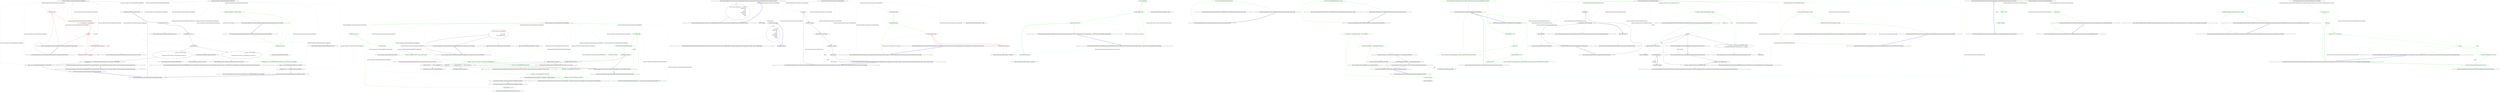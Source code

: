 digraph  {
n25 [label="QuantConnect.Algorithm.CSharp.BasicTemplateFrameworkAlgorithm", span=""];
n0 [cluster="QuantConnect.Algorithm.CSharp.BasicTemplateFrameworkAlgorithm.Initialize()", label="Entry QuantConnect.Algorithm.CSharp.BasicTemplateFrameworkAlgorithm.Initialize()", span="34-34"];
n1 [cluster="QuantConnect.Algorithm.CSharp.BasicTemplateFrameworkAlgorithm.Initialize()", label="UniverseSettings.Resolution = Resolution.Minute", span="37-37"];
n2 [cluster="QuantConnect.Algorithm.CSharp.BasicTemplateFrameworkAlgorithm.Initialize()", label="SetStartDate(2013, 10, 07)", span="39-39"];
n3 [cluster="QuantConnect.Algorithm.CSharp.BasicTemplateFrameworkAlgorithm.Initialize()", label="SetEndDate(2013, 10, 11)", span="40-40"];
n9 [cluster="QuantConnect.Algorithm.QCAlgorithm.SetStartDate(int, int, int)", label="Entry QuantConnect.Algorithm.QCAlgorithm.SetStartDate(int, int, int)", span="1093-1093"];
n4 [cluster="QuantConnect.Algorithm.CSharp.BasicTemplateFrameworkAlgorithm.Initialize()", label="SetCash(100000)", span="41-41"];
n10 [cluster="QuantConnect.Algorithm.QCAlgorithm.SetEndDate(int, int, int)", label="Entry QuantConnect.Algorithm.QCAlgorithm.SetEndDate(int, int, int)", span="1118-1118"];
n5 [cluster="QuantConnect.Algorithm.CSharp.BasicTemplateFrameworkAlgorithm.Initialize()", label="var symbols = new List<Symbol>\r\n            {\r\n                QuantConnect.Symbol.Create(''SPY'', SecurityType.Equity, Market.USA)\r\n            }", span="47-50"];
n11 [cluster="QuantConnect.Algorithm.QCAlgorithm.SetCash(int)", label="Entry QuantConnect.Algorithm.QCAlgorithm.SetCash(int)", span="1042-1042"];
n6 [cluster="QuantConnect.Algorithm.CSharp.BasicTemplateFrameworkAlgorithm.Initialize()", label="PortfolioSelection = new ManualPortfolioSelectionModel(symbols, UniverseSettings, SecurityInitializer)", span="52-52"];
n12 [cluster="System.Collections.Generic.List<T>.List()", label="Entry System.Collections.Generic.List<T>.List()", span="0-0"];
n13 [cluster="QuantConnect.Symbol.Create(string, QuantConnect.SecurityType, string, string)", label="Entry QuantConnect.Symbol.Create(string, QuantConnect.SecurityType, string, string)", span="45-45"];
n7 [cluster="QuantConnect.Algorithm.CSharp.BasicTemplateFrameworkAlgorithm.Initialize()", label="Signal = new ConstantSignalModel(SignalType.Price, Direction.Up)", span="53-53"];
n14 [cluster="QuantConnect.Algorithm.Framework.Selection.ManualPortfolioSelectionModel.ManualPortfolioSelectionModel(System.Collections.Generic.IEnumerable<QuantConnect.Symbol>, QuantConnect.Data.UniverseSelection.UniverseSettings, QuantConnect.Securities.ISecurityInitializer)", label="Entry QuantConnect.Algorithm.Framework.Selection.ManualPortfolioSelectionModel.ManualPortfolioSelectionModel(System.Collections.Generic.IEnumerable<QuantConnect.Symbol>, QuantConnect.Data.UniverseSelection.UniverseSettings, QuantConnect.Securities.ISecurityInitializer)", span="50-50"];
n8 [cluster="QuantConnect.Algorithm.CSharp.BasicTemplateFrameworkAlgorithm.Initialize()", label="Exit QuantConnect.Algorithm.CSharp.BasicTemplateFrameworkAlgorithm.Initialize()", span="34-34"];
n15 [cluster="QuantConnect.Algorithm.Framework.Signals.ConstantSignalModel.ConstantSignalModel(QuantConnect.Algorithm.Framework.Signals.SignalType, QuantConnect.Algorithm.Framework.Signals.Direction)", label="Entry QuantConnect.Algorithm.Framework.Signals.ConstantSignalModel.ConstantSignalModel(QuantConnect.Algorithm.Framework.Signals.SignalType, QuantConnect.Algorithm.Framework.Signals.Direction)", span="41-41"];
n16 [cluster="QuantConnect.Algorithm.CSharp.BasicTemplateFrameworkAlgorithm.OnData(QuantConnect.Data.Slice)", label="Entry QuantConnect.Algorithm.CSharp.BasicTemplateFrameworkAlgorithm.OnData(QuantConnect.Data.Slice)", span="60-60"];
n17 [cluster="QuantConnect.Algorithm.CSharp.BasicTemplateFrameworkAlgorithm.OnData(QuantConnect.Data.Slice)", color=red, community=0, label="3: !Portfolio.Invested", span="62-62"];
n18 [cluster="QuantConnect.Algorithm.CSharp.BasicTemplateFrameworkAlgorithm.OnData(QuantConnect.Data.Slice)", color=red, community=0, label="0: var percentage = 1m/Securities.Count", span="64-64"];
n22 [cluster="QuantConnect.Algorithm.CSharp.BasicTemplateFrameworkAlgorithm.OnData(QuantConnect.Data.Slice)", label="Exit QuantConnect.Algorithm.CSharp.BasicTemplateFrameworkAlgorithm.OnData(QuantConnect.Data.Slice)", span="60-60"];
n19 [cluster="QuantConnect.Algorithm.CSharp.BasicTemplateFrameworkAlgorithm.OnData(QuantConnect.Data.Slice)", color=red, community=0, label="2: Securities", span="65-65"];
n20 [cluster="QuantConnect.Algorithm.CSharp.BasicTemplateFrameworkAlgorithm.OnData(QuantConnect.Data.Slice)", color=red, community=0, label="0: SetHoldings(security.Key, percentage)", span="67-67"];
n21 [cluster="QuantConnect.Algorithm.CSharp.BasicTemplateFrameworkAlgorithm.OnData(QuantConnect.Data.Slice)", color=red, community=0, label="0: Debug($''Purchased Stock: {security.Key}'')", span="68-68"];
n23 [cluster="QuantConnect.Algorithm.QCAlgorithm.SetHoldings(QuantConnect.Symbol, decimal, bool, string)", label="Entry QuantConnect.Algorithm.QCAlgorithm.SetHoldings(QuantConnect.Symbol, decimal, bool, string)", span="876-876"];
n24 [cluster="QuantConnect.Algorithm.QCAlgorithm.Debug(string)", label="Entry QuantConnect.Algorithm.QCAlgorithm.Debug(string)", span="1659-1659"];
d6 [cluster="QuantConnect.Algorithm.CSharp.BasicTemplateFrameworkAlgorithm.Initialize()", color=green, community=0, label="0: PortfolioSelection = new ManualPortfolioSelectionModel(symbols, UniverseSettings, SecurityInitializer)", span="54-54"];
d24 [label="QuantConnect.Algorithm.CSharp.BasicTemplateFrameworkAlgorithm", span=""];
d5 [cluster="QuantConnect.Algorithm.CSharp.BasicTemplateFrameworkAlgorithm.Initialize()", label="var symbols = new List<Symbol>\r\n            {\r\n                QuantConnect.Symbol.Create(''SPY'', SecurityType.Equity, Market.USA)\r\n            }", span="49-52"];
d7 [cluster="QuantConnect.Algorithm.CSharp.BasicTemplateFrameworkAlgorithm.Initialize()", label="Signal = new ConstantSignalModel(SignalType.Price, Direction.Up)", span="55-55"];
d19 [cluster="QuantConnect.Algorithm.CSharp.BasicTemplateFrameworkAlgorithm.OnOrderEvent(QuantConnect.Orders.OrderEvent)", color=green, community=0, label="0: orderEvent.Status.IsFill()", span="61-61"];
d18 [cluster="QuantConnect.Algorithm.CSharp.BasicTemplateFrameworkAlgorithm.OnOrderEvent(QuantConnect.Orders.OrderEvent)", label="Entry QuantConnect.Algorithm.CSharp.BasicTemplateFrameworkAlgorithm.OnOrderEvent(QuantConnect.Orders.OrderEvent)", span="59-59"];
d20 [cluster="QuantConnect.Algorithm.CSharp.BasicTemplateFrameworkAlgorithm.OnOrderEvent(QuantConnect.Orders.OrderEvent)", color=green, community=0, label="1: Debug($''Purchased Stock: {orderEvent.Symbol}'')", span="63-63"];
d21 [cluster="QuantConnect.Algorithm.CSharp.BasicTemplateFrameworkAlgorithm.OnOrderEvent(QuantConnect.Orders.OrderEvent)", label="Exit QuantConnect.Algorithm.CSharp.BasicTemplateFrameworkAlgorithm.OnOrderEvent(QuantConnect.Orders.OrderEvent)", span="59-59"];
d22 [cluster="QuantConnect.Orders.OrderStatus.IsFill()", label="Entry QuantConnect.Orders.OrderStatus.IsFill()", span="50-50"];
d8 [cluster="QuantConnect.Algorithm.CSharp.BasicTemplateFrameworkAlgorithm.Initialize()", label="PortfolioConstruction = new SimplePortfolioConstructionModel()", span="56-56"];
d9 [cluster="QuantConnect.Algorithm.CSharp.BasicTemplateFrameworkAlgorithm.Initialize()", label="Exit QuantConnect.Algorithm.CSharp.BasicTemplateFrameworkAlgorithm.Initialize()", span="36-36"];
d17 [cluster="QuantConnect.Algorithm.Framework.Portfolio.SimplePortfolioConstructionModel.SimplePortfolioConstructionModel()", label="Entry QuantConnect.Algorithm.Framework.Portfolio.SimplePortfolioConstructionModel.SimplePortfolioConstructionModel()", span="28-28"];
m0_1 [cluster="QuantConnect.Algorithm.Framework.Signals.ConstantSignalModel.ConstantSignalModel(QuantConnect.Algorithm.Framework.Signals.SignalType, QuantConnect.Algorithm.Framework.Signals.Direction)", file="ConstantSignalModel.cs", label="Exit QuantConnect.Algorithm.Framework.Signals.ConstantSignalModel.ConstantSignalModel(QuantConnect.Algorithm.Framework.Signals.SignalType, QuantConnect.Algorithm.Framework.Signals.Direction)", span="41-41"];
m0_9 [cluster="QuantConnect.Algorithm.Framework.Signals.ConstantSignalModel.Update(QuantConnect.Algorithm.Framework.QCAlgorithmFramework, QuantConnect.Data.Slice)", file="ConstantSignalModel.cs", label="Entry QuantConnect.Algorithm.Framework.Signals.ConstantSignalModel.Update(QuantConnect.Algorithm.Framework.QCAlgorithmFramework, QuantConnect.Data.Slice)", span="69-69"];
m0_10 [cluster="QuantConnect.Algorithm.Framework.Signals.ConstantSignalModel.Update(QuantConnect.Algorithm.Framework.QCAlgorithmFramework, QuantConnect.Data.Slice)", file="ConstantSignalModel.cs", label="return _securities.Select(security => new Signal(\r\n                security.Symbol,\r\n                _type,\r\n                _direction,\r\n                _percentChange,\r\n                _confidence,\r\n                _period\r\n            ));", span="71-78"];
m0_11 [cluster="QuantConnect.Algorithm.Framework.Signals.ConstantSignalModel.Update(QuantConnect.Algorithm.Framework.QCAlgorithmFramework, QuantConnect.Data.Slice)", file="ConstantSignalModel.cs", label="Exit QuantConnect.Algorithm.Framework.Signals.ConstantSignalModel.Update(QuantConnect.Algorithm.Framework.QCAlgorithmFramework, QuantConnect.Data.Slice)", span="69-69"];
m0_2 [cluster="QuantConnect.Algorithm.Framework.Signals.ConstantSignalModel.ConstantSignalModel(QuantConnect.Algorithm.Framework.Signals.SignalType, QuantConnect.Algorithm.Framework.Signals.Direction, double?, double?, System.TimeSpan?)", file="ConstantSignalModel.cs", label="Entry QuantConnect.Algorithm.Framework.Signals.ConstantSignalModel.ConstantSignalModel(QuantConnect.Algorithm.Framework.Signals.SignalType, QuantConnect.Algorithm.Framework.Signals.Direction, double?, double?, System.TimeSpan?)", span="54-54"];
m0_3 [cluster="QuantConnect.Algorithm.Framework.Signals.ConstantSignalModel.ConstantSignalModel(QuantConnect.Algorithm.Framework.Signals.SignalType, QuantConnect.Algorithm.Framework.Signals.Direction, double?, double?, System.TimeSpan?)", file="ConstantSignalModel.cs", label="_type = type", span="56-56"];
m0_4 [cluster="QuantConnect.Algorithm.Framework.Signals.ConstantSignalModel.ConstantSignalModel(QuantConnect.Algorithm.Framework.Signals.SignalType, QuantConnect.Algorithm.Framework.Signals.Direction, double?, double?, System.TimeSpan?)", file="ConstantSignalModel.cs", label="_direction = direction", span="57-57"];
m0_5 [cluster="QuantConnect.Algorithm.Framework.Signals.ConstantSignalModel.ConstantSignalModel(QuantConnect.Algorithm.Framework.Signals.SignalType, QuantConnect.Algorithm.Framework.Signals.Direction, double?, double?, System.TimeSpan?)", file="ConstantSignalModel.cs", label="_percentChange = percentChange", span="58-58"];
m0_6 [cluster="QuantConnect.Algorithm.Framework.Signals.ConstantSignalModel.ConstantSignalModel(QuantConnect.Algorithm.Framework.Signals.SignalType, QuantConnect.Algorithm.Framework.Signals.Direction, double?, double?, System.TimeSpan?)", file="ConstantSignalModel.cs", label="_confidence = confidence", span="59-59"];
m0_7 [cluster="QuantConnect.Algorithm.Framework.Signals.ConstantSignalModel.ConstantSignalModel(QuantConnect.Algorithm.Framework.Signals.SignalType, QuantConnect.Algorithm.Framework.Signals.Direction, double?, double?, System.TimeSpan?)", file="ConstantSignalModel.cs", label="_period = period", span="60-60"];
m0_8 [cluster="QuantConnect.Algorithm.Framework.Signals.ConstantSignalModel.ConstantSignalModel(QuantConnect.Algorithm.Framework.Signals.SignalType, QuantConnect.Algorithm.Framework.Signals.Direction, double?, double?, System.TimeSpan?)", file="ConstantSignalModel.cs", label="Exit QuantConnect.Algorithm.Framework.Signals.ConstantSignalModel.ConstantSignalModel(QuantConnect.Algorithm.Framework.Signals.SignalType, QuantConnect.Algorithm.Framework.Signals.Direction, double?, double?, System.TimeSpan?)", span="54-54"];
m0_24 [cluster="System.Collections.Generic.HashSet<T>.Remove(T)", file="ConstantSignalModel.cs", label="Entry System.Collections.Generic.HashSet<T>.Remove(T)", span="0-0"];
m0_12 [cluster="Unk.Select", file="ConstantSignalModel.cs", label="Entry Unk.Select", span=""];
m0_16 [cluster="QuantConnect.Algorithm.Framework.Signals.Signal.Signal(QuantConnect.Symbol, QuantConnect.Algorithm.Framework.Signals.SignalType, QuantConnect.Algorithm.Framework.Signals.Direction, double?, double?, System.TimeSpan?)", file="ConstantSignalModel.cs", label="Entry QuantConnect.Algorithm.Framework.Signals.Signal.Signal(QuantConnect.Symbol, QuantConnect.Algorithm.Framework.Signals.SignalType, QuantConnect.Algorithm.Framework.Signals.Direction, double?, double?, System.TimeSpan?)", span="63-63"];
m0_23 [cluster="System.Collections.Generic.HashSet<T>.Add(T)", file="ConstantSignalModel.cs", label="Entry System.Collections.Generic.HashSet<T>.Add(T)", span="0-0"];
m0_17 [cluster="QuantConnect.Algorithm.Framework.Signals.ConstantSignalModel.OnSecuritiesChanged(QuantConnect.Algorithm.Framework.QCAlgorithmFramework, QuantConnect.Data.UniverseSelection.SecurityChanges)", file="ConstantSignalModel.cs", label="Entry QuantConnect.Algorithm.Framework.Signals.ConstantSignalModel.OnSecuritiesChanged(QuantConnect.Algorithm.Framework.QCAlgorithmFramework, QuantConnect.Data.UniverseSelection.SecurityChanges)", span="86-86"];
m0_18 [cluster="QuantConnect.Algorithm.Framework.Signals.ConstantSignalModel.OnSecuritiesChanged(QuantConnect.Algorithm.Framework.QCAlgorithmFramework, QuantConnect.Data.UniverseSelection.SecurityChanges)", color=green, community=0, file="ConstantSignalModel.cs", label="0: changes.AddedSecurities", span="88-88"];
m0_20 [cluster="QuantConnect.Algorithm.Framework.Signals.ConstantSignalModel.OnSecuritiesChanged(QuantConnect.Algorithm.Framework.QCAlgorithmFramework, QuantConnect.Data.UniverseSelection.SecurityChanges)", color=red, community=0, file="ConstantSignalModel.cs", label="0: changes.RemovedSecurities", span="92-92"];
m0_19 [cluster="QuantConnect.Algorithm.Framework.Signals.ConstantSignalModel.OnSecuritiesChanged(QuantConnect.Algorithm.Framework.QCAlgorithmFramework, QuantConnect.Data.UniverseSelection.SecurityChanges)", color=red, community=0, file="ConstantSignalModel.cs", label="0: _securities.Add(added)", span="90-90"];
m0_21 [cluster="QuantConnect.Algorithm.Framework.Signals.ConstantSignalModel.OnSecuritiesChanged(QuantConnect.Algorithm.Framework.QCAlgorithmFramework, QuantConnect.Data.UniverseSelection.SecurityChanges)", color=red, community=0, file="ConstantSignalModel.cs", label="0: _securities.Remove(removed)", span="94-94"];
m0_22 [cluster="QuantConnect.Algorithm.Framework.Signals.ConstantSignalModel.OnSecuritiesChanged(QuantConnect.Algorithm.Framework.QCAlgorithmFramework, QuantConnect.Data.UniverseSelection.SecurityChanges)", file="ConstantSignalModel.cs", label="Exit QuantConnect.Algorithm.Framework.Signals.ConstantSignalModel.OnSecuritiesChanged(QuantConnect.Algorithm.Framework.QCAlgorithmFramework, QuantConnect.Data.UniverseSelection.SecurityChanges)", span="86-86"];
m0_13 [cluster="lambda expression", file="ConstantSignalModel.cs", label="Entry lambda expression", span="71-78"];
m0_14 [cluster="lambda expression", file="ConstantSignalModel.cs", label="new Signal(\r\n                security.Symbol,\r\n                _type,\r\n                _direction,\r\n                _percentChange,\r\n                _confidence,\r\n                _period\r\n            )", span="71-78"];
m0_15 [cluster="lambda expression", file="ConstantSignalModel.cs", label="Exit lambda expression", span="71-78"];
m0_25 [file="ConstantSignalModel.cs", label="QuantConnect.Algorithm.Framework.Signals.ConstantSignalModel", span=""];
m5_6 [cluster="System.Collections.Generic.ICollection<T>.Add(T)", file="NotifiedSecurityChanged.cs", label="Entry System.Collections.Generic.ICollection<T>.Add(T)", span="0-0"];
m5_7 [cluster="System.Collections.Generic.ICollection<T>.Remove(T)", file="NotifiedSecurityChanged.cs", label="Entry System.Collections.Generic.ICollection<T>.Remove(T)", span="0-0"];
m5_0 [cluster="QuantConnect.Algorithm.Framework.NotifiedSecurityChanged.UpdateCollection(System.Collections.Generic.ICollection<QuantConnect.Securities.Security>, QuantConnect.Data.UniverseSelection.SecurityChanges)", file="NotifiedSecurityChanged.cs", label="Entry QuantConnect.Algorithm.Framework.NotifiedSecurityChanged.UpdateCollection(System.Collections.Generic.ICollection<QuantConnect.Securities.Security>, QuantConnect.Data.UniverseSelection.SecurityChanges)", span="31-31"];
m5_1 [cluster="QuantConnect.Algorithm.Framework.NotifiedSecurityChanged.UpdateCollection(System.Collections.Generic.ICollection<QuantConnect.Securities.Security>, QuantConnect.Data.UniverseSelection.SecurityChanges)", color=green, community=0, file="NotifiedSecurityChanged.cs", label="0: changes.AddedSecurities", span="33-33"];
m5_2 [cluster="QuantConnect.Algorithm.Framework.NotifiedSecurityChanged.UpdateCollection(System.Collections.Generic.ICollection<QuantConnect.Securities.Security>, QuantConnect.Data.UniverseSelection.SecurityChanges)", color=green, community=0, file="NotifiedSecurityChanged.cs", label="0: securities.Add(added)", span="35-35"];
m5_3 [cluster="QuantConnect.Algorithm.Framework.NotifiedSecurityChanged.UpdateCollection(System.Collections.Generic.ICollection<QuantConnect.Securities.Security>, QuantConnect.Data.UniverseSelection.SecurityChanges)", color=green, community=0, file="NotifiedSecurityChanged.cs", label="0: changes.RemovedSecurities", span="37-37"];
m5_4 [cluster="QuantConnect.Algorithm.Framework.NotifiedSecurityChanged.UpdateCollection(System.Collections.Generic.ICollection<QuantConnect.Securities.Security>, QuantConnect.Data.UniverseSelection.SecurityChanges)", color=green, community=0, file="NotifiedSecurityChanged.cs", label="0: securities.Remove(removed)", span="39-39"];
m5_5 [cluster="QuantConnect.Algorithm.Framework.NotifiedSecurityChanged.UpdateCollection(System.Collections.Generic.ICollection<QuantConnect.Securities.Security>, QuantConnect.Data.UniverseSelection.SecurityChanges)", file="NotifiedSecurityChanged.cs", label="Exit QuantConnect.Algorithm.Framework.NotifiedSecurityChanged.UpdateCollection(System.Collections.Generic.ICollection<QuantConnect.Securities.Security>, QuantConnect.Data.UniverseSelection.SecurityChanges)", span="31-31"];
m6_17 [cluster="QuantConnect.Indicators.IndicatorBase<T>.WeightedBy<T, TWeight>(TWeight, int)", file="PercentPortfolioTarget.cs", label="Entry QuantConnect.Indicators.IndicatorBase<T>.WeightedBy<T, TWeight>(TWeight, int)", span="71-71"];
m6_0 [cluster="QuantConnect.Algorithm.CSharp.BasicTemplateFxcmVolumeAlgorithm.Initialize()", file="PercentPortfolioTarget.cs", label="Entry QuantConnect.Algorithm.CSharp.BasicTemplateFxcmVolumeAlgorithm.Initialize()", span="40-40"];
m6_1 [cluster="QuantConnect.Algorithm.CSharp.BasicTemplateFxcmVolumeAlgorithm.Initialize()", color=green, community=0, file="PercentPortfolioTarget.cs", label="0: SetStartDate(2015, 02, 01)", span="42-42"];
m6_2 [cluster="QuantConnect.Algorithm.CSharp.BasicTemplateFxcmVolumeAlgorithm.Initialize()", color=green, community=0, file="PercentPortfolioTarget.cs", label="0: SetEndDate(2015, 03, 01)", span="43-43"];
m6_3 [cluster="QuantConnect.Algorithm.CSharp.BasicTemplateFxcmVolumeAlgorithm.Initialize()", color=green, community=0, file="PercentPortfolioTarget.cs", label="0: SetCash(100000)", span="44-44"];
m6_4 [cluster="QuantConnect.Algorithm.CSharp.BasicTemplateFxcmVolumeAlgorithm.Initialize()", color=green, community=0, file="PercentPortfolioTarget.cs", label="0: EURUSD = AddForex(''EURUSD'', Resolution.Minute).Symbol", span="47-47"];
m6_5 [cluster="QuantConnect.Algorithm.CSharp.BasicTemplateFxcmVolumeAlgorithm.Initialize()", color=green, community=0, file="PercentPortfolioTarget.cs", label="0: AddData<FxcmVolume>(''EURUSD_Vol'', Resolution.Hour, DateTimeZone.Utc)", span="49-49"];
m6_6 [cluster="QuantConnect.Algorithm.CSharp.BasicTemplateFxcmVolumeAlgorithm.Initialize()", color=green, community=0, file="PercentPortfolioTarget.cs", label="0: var _price = Identity(EURUSD, Resolution.Hour)", span="50-50"];
m6_7 [cluster="QuantConnect.Algorithm.CSharp.BasicTemplateFxcmVolumeAlgorithm.Initialize()", color=green, community=0, file="PercentPortfolioTarget.cs", label="0: fastVWMA = _price.WeightedBy(volume, period: 15)", span="51-51"];
m6_8 [cluster="QuantConnect.Algorithm.CSharp.BasicTemplateFxcmVolumeAlgorithm.Initialize()", color=green, community=0, file="PercentPortfolioTarget.cs", label="0: slowVWMA = _price.WeightedBy(volume, period: 300)", span="52-52"];
m6_9 [cluster="QuantConnect.Algorithm.CSharp.BasicTemplateFxcmVolumeAlgorithm.Initialize()", color=green, community=0, file="PercentPortfolioTarget.cs", label="0: PlotIndicator(''VWMA'', fastVWMA.Minus(slowVWMA))", span="53-53"];
m6_10 [cluster="QuantConnect.Algorithm.CSharp.BasicTemplateFxcmVolumeAlgorithm.Initialize()", file="PercentPortfolioTarget.cs", label="Exit QuantConnect.Algorithm.CSharp.BasicTemplateFxcmVolumeAlgorithm.Initialize()", span="40-40"];
m6_20 [cluster="QuantConnect.Algorithm.CSharp.BasicTemplateFxcmVolumeAlgorithm.OnData(QuantConnect.Data.Slice)", file="PercentPortfolioTarget.cs", label="Entry QuantConnect.Algorithm.CSharp.BasicTemplateFxcmVolumeAlgorithm.OnData(QuantConnect.Data.Slice)", span="60-60"];
m6_21 [cluster="QuantConnect.Algorithm.CSharp.BasicTemplateFxcmVolumeAlgorithm.OnData(QuantConnect.Data.Slice)", color=green, community=0, file="PercentPortfolioTarget.cs", label="2: !slowVWMA.IsReady", span="62-62"];
m6_22 [cluster="QuantConnect.Algorithm.CSharp.BasicTemplateFxcmVolumeAlgorithm.OnData(QuantConnect.Data.Slice)", color=green, community=0, file="PercentPortfolioTarget.cs", label="2: return;", span="62-62"];
m6_23 [cluster="QuantConnect.Algorithm.CSharp.BasicTemplateFxcmVolumeAlgorithm.OnData(QuantConnect.Data.Slice)", color=green, community=0, file="PercentPortfolioTarget.cs", label="0: !Portfolio.Invested || Portfolio[EURUSD].IsShort", span="63-63"];
m6_24 [cluster="QuantConnect.Algorithm.CSharp.BasicTemplateFxcmVolumeAlgorithm.OnData(QuantConnect.Data.Slice)", color=green, community=0, file="PercentPortfolioTarget.cs", label="2: fastVWMA > slowVWMA", span="65-65"];
m6_27 [cluster="QuantConnect.Algorithm.CSharp.BasicTemplateFxcmVolumeAlgorithm.OnData(QuantConnect.Data.Slice)", file="PercentPortfolioTarget.cs", label="fastVWMA < slowVWMA", span="73-73"];
m6_25 [cluster="QuantConnect.Algorithm.CSharp.BasicTemplateFxcmVolumeAlgorithm.OnData(QuantConnect.Data.Slice)", file="PercentPortfolioTarget.cs", label="SetHoldings(EURUSD, percentage: 1)", span="67-67"];
m6_26 [cluster="QuantConnect.Algorithm.CSharp.BasicTemplateFxcmVolumeAlgorithm.OnData(QuantConnect.Data.Slice)", file="PercentPortfolioTarget.cs", label="Log(Time.ToString(''g'') + '' Take a Long Position.'')", span="68-68"];
m6_28 [cluster="QuantConnect.Algorithm.CSharp.BasicTemplateFxcmVolumeAlgorithm.OnData(QuantConnect.Data.Slice)", file="PercentPortfolioTarget.cs", label="SetHoldings(EURUSD, percentage: -1)", span="75-75"];
m6_29 [cluster="QuantConnect.Algorithm.CSharp.BasicTemplateFxcmVolumeAlgorithm.OnData(QuantConnect.Data.Slice)", file="PercentPortfolioTarget.cs", label="Log(Time.ToString(''g'') + '' Take a Short Position.'')", span="76-76"];
m6_30 [cluster="QuantConnect.Algorithm.CSharp.BasicTemplateFxcmVolumeAlgorithm.OnData(QuantConnect.Data.Slice)", file="PercentPortfolioTarget.cs", label="Exit QuantConnect.Algorithm.CSharp.BasicTemplateFxcmVolumeAlgorithm.OnData(QuantConnect.Data.Slice)", span="60-60"];
m6_16 [cluster="QuantConnect.Algorithm.QCAlgorithm.Identity(QuantConnect.Symbol, QuantConnect.Resolution, System.Func<QuantConnect.Data.IBaseData, decimal>, string)", file="PercentPortfolioTarget.cs", label="Entry QuantConnect.Algorithm.QCAlgorithm.Identity(QuantConnect.Symbol, QuantConnect.Resolution, System.Func<QuantConnect.Data.IBaseData, decimal>, string)", span="493-493"];
m6_18 [cluster="QuantConnect.Indicators.IndicatorBase<QuantConnect.Indicators.IndicatorDataPoint>.Minus(QuantConnect.Indicators.IndicatorBase<QuantConnect.Indicators.IndicatorDataPoint>)", file="PercentPortfolioTarget.cs", label="Entry QuantConnect.Indicators.IndicatorBase<QuantConnect.Indicators.IndicatorDataPoint>.Minus(QuantConnect.Indicators.IndicatorBase<QuantConnect.Indicators.IndicatorDataPoint>)", span="170-170"];
m6_37 [cluster="QuantConnect.Indicators.IndicatorDataPoint.IndicatorDataPoint()", file="PercentPortfolioTarget.cs", label="Entry QuantConnect.Indicators.IndicatorDataPoint.IndicatorDataPoint()", span="29-29"];
m6_33 [cluster="QuantConnect.Algorithm.QCAlgorithm.Log(string)", file="PercentPortfolioTarget.cs", label="Entry QuantConnect.Algorithm.QCAlgorithm.Log(string)", span="1672-1672"];
m6_38 [cluster="QuantConnect.Indicators.IndicatorBase<T>.Update(T)", file="PercentPortfolioTarget.cs", label="Entry QuantConnect.Indicators.IndicatorBase<T>.Update(T)", span="74-74"];
m6_19 [cluster="QuantConnect.Algorithm.QCAlgorithm.PlotIndicator<T>(string, params QuantConnect.Indicators.IndicatorBase<T>[])", file="PercentPortfolioTarget.cs", label="Entry QuantConnect.Algorithm.QCAlgorithm.PlotIndicator<T>(string, params QuantConnect.Indicators.IndicatorBase<T>[])", span="230-230"];
m6_32 [cluster="System.DateTime.ToString(string)", file="PercentPortfolioTarget.cs", label="Entry System.DateTime.ToString(string)", span="0-0"];
m6_14 [cluster="QuantConnect.Algorithm.QCAlgorithm.AddForex(string, QuantConnect.Resolution, string, bool, decimal)", file="PercentPortfolioTarget.cs", label="Entry QuantConnect.Algorithm.QCAlgorithm.AddForex(string, QuantConnect.Resolution, string, bool, decimal)", span="1518-1518"];
m6_34 [cluster="QuantConnect.Algorithm.CSharp.BasicTemplateFxcmVolumeAlgorithm.OnData(QuantConnect.Data.Custom.FxcmVolume)", file="PercentPortfolioTarget.cs", label="Entry QuantConnect.Algorithm.CSharp.BasicTemplateFxcmVolumeAlgorithm.OnData(QuantConnect.Data.Custom.FxcmVolume)", span="81-81"];
m6_35 [cluster="QuantConnect.Algorithm.CSharp.BasicTemplateFxcmVolumeAlgorithm.OnData(QuantConnect.Data.Custom.FxcmVolume)", file="PercentPortfolioTarget.cs", label="volume.Update(new IndicatorDataPoint\r\n            {\r\n                Time = Time,\r\n                Value = fxVolume.Volume\r\n            })", span="83-87"];
m6_36 [cluster="QuantConnect.Algorithm.CSharp.BasicTemplateFxcmVolumeAlgorithm.OnData(QuantConnect.Data.Custom.FxcmVolume)", file="PercentPortfolioTarget.cs", label="Exit QuantConnect.Algorithm.CSharp.BasicTemplateFxcmVolumeAlgorithm.OnData(QuantConnect.Data.Custom.FxcmVolume)", span="81-81"];
m6_11 [cluster="QuantConnect.Algorithm.QCAlgorithm.SetStartDate(int, int, int)", file="PercentPortfolioTarget.cs", label="Entry QuantConnect.Algorithm.QCAlgorithm.SetStartDate(int, int, int)", span="1093-1093"];
m6_15 [cluster="Unk.>", file="PercentPortfolioTarget.cs", label="Entry Unk.>", span=""];
m6_13 [cluster="QuantConnect.Algorithm.QCAlgorithm.SetCash(int)", file="PercentPortfolioTarget.cs", label="Entry QuantConnect.Algorithm.QCAlgorithm.SetCash(int)", span="1042-1042"];
m6_31 [cluster="QuantConnect.Algorithm.QCAlgorithm.SetHoldings(QuantConnect.Symbol, int, bool, string)", file="PercentPortfolioTarget.cs", label="Entry QuantConnect.Algorithm.QCAlgorithm.SetHoldings(QuantConnect.Symbol, int, bool, string)", span="861-861"];
m6_39 [file="PercentPortfolioTarget.cs", label="QuantConnect.Algorithm.CSharp.BasicTemplateFxcmVolumeAlgorithm", span=""];
m7_3 [cluster="QuantConnect.Algorithm.Framework.Portfolio.PercentPortfolioTarget.PercentPortfolioTarget(QuantConnect.Symbol, decimal)", file="PortfolioTarget.cs", label="Entry QuantConnect.Algorithm.Framework.Portfolio.PercentPortfolioTarget.PercentPortfolioTarget(QuantConnect.Symbol, decimal)", span="39-39"];
m7_7 [cluster="QuantConnect.Algorithm.Framework.Portfolio.QuantityPortfolioTarget.QuantityPortfolioTarget(QuantConnect.Symbol, decimal)", file="PortfolioTarget.cs", label="Entry QuantConnect.Algorithm.Framework.Portfolio.QuantityPortfolioTarget.QuantityPortfolioTarget(QuantConnect.Symbol, decimal)", span="38-38"];
m7_0 [cluster="QuantConnect.Algorithm.Framework.Portfolio.PortfolioTarget.Percent(QuantConnect.Symbol, decimal)", file="PortfolioTarget.cs", label="Entry QuantConnect.Algorithm.Framework.Portfolio.PortfolioTarget.Percent(QuantConnect.Symbol, decimal)", span="28-28"];
m7_1 [cluster="QuantConnect.Algorithm.Framework.Portfolio.PortfolioTarget.Percent(QuantConnect.Symbol, decimal)", color=green, community=0, file="PortfolioTarget.cs", label="1: return new PercentPortfolioTarget(symbol, percent);", span="30-30"];
m7_2 [cluster="QuantConnect.Algorithm.Framework.Portfolio.PortfolioTarget.Percent(QuantConnect.Symbol, decimal)", file="PortfolioTarget.cs", label="Exit QuantConnect.Algorithm.Framework.Portfolio.PortfolioTarget.Percent(QuantConnect.Symbol, decimal)", span="28-28"];
m7_4 [cluster="QuantConnect.Algorithm.Framework.Portfolio.PortfolioTarget.Quantity(QuantConnect.Symbol, decimal)", file="PortfolioTarget.cs", label="Entry QuantConnect.Algorithm.Framework.Portfolio.PortfolioTarget.Quantity(QuantConnect.Symbol, decimal)", span="39-39"];
m7_5 [cluster="QuantConnect.Algorithm.Framework.Portfolio.PortfolioTarget.Quantity(QuantConnect.Symbol, decimal)", color=green, community=0, file="PortfolioTarget.cs", label="1: return new QuantityPortfolioTarget(symbol, quantity);", span="41-41"];
m7_6 [cluster="QuantConnect.Algorithm.Framework.Portfolio.PortfolioTarget.Quantity(QuantConnect.Symbol, decimal)", file="PortfolioTarget.cs", label="Exit QuantConnect.Algorithm.Framework.Portfolio.PortfolioTarget.Quantity(QuantConnect.Symbol, decimal)", span="39-39"];
m8_10 [cluster="System.Type.GetMethod(string, System.Type[])", file="QCAlgorithmFramework.cs", label="Entry System.Type.GetMethod(string, System.Type[])", span="0-0"];
m8_12 [cluster="QuantConnect.Algorithm.Framework.QCAlgorithmFramework.PostInitialize()", file="QCAlgorithmFramework.cs", label="Entry QuantConnect.Algorithm.Framework.QCAlgorithmFramework.PostInitialize()", span="57-57"];
m8_13 [cluster="QuantConnect.Algorithm.Framework.QCAlgorithmFramework.PostInitialize()", file="QCAlgorithmFramework.cs", label="CheckModels()", span="59-59"];
m8_14 [cluster="QuantConnect.Algorithm.Framework.QCAlgorithmFramework.PostInitialize()", file="QCAlgorithmFramework.cs", label="PortfolioSelection.CreateUniverses(this)", span="61-61"];
m8_15 [cluster="QuantConnect.Algorithm.Framework.QCAlgorithmFramework.PostInitialize()", file="QCAlgorithmFramework.cs", label="AddUniverse(universe)", span="63-63"];
m8_16 [cluster="QuantConnect.Algorithm.Framework.QCAlgorithmFramework.PostInitialize()", file="QCAlgorithmFramework.cs", label="base.PostInitialize()", span="66-66"];
m8_17 [cluster="QuantConnect.Algorithm.Framework.QCAlgorithmFramework.PostInitialize()", file="QCAlgorithmFramework.cs", label="Exit QuantConnect.Algorithm.Framework.QCAlgorithmFramework.PostInitialize()", span="57-57"];
m8_35 [cluster="QuantConnect.Algorithm.Framework.Portfolio.IPortfolioTarget.GetTargetQuantity(QuantConnect.Algorithm.Framework.QCAlgorithmFramework)", file="QCAlgorithmFramework.cs", label="Entry QuantConnect.Algorithm.Framework.Portfolio.IPortfolioTarget.GetTargetQuantity(QuantConnect.Algorithm.Framework.QCAlgorithmFramework)", span="33-33"];
m8_33 [cluster="QuantConnect.Securities.SecurityTransactionManager.GetOpenOrders(QuantConnect.Symbol)", file="QCAlgorithmFramework.cs", label="Entry QuantConnect.Securities.SecurityTransactionManager.GetOpenOrders(QuantConnect.Symbol)", span="254-254"];
m8_18 [cluster="QuantConnect.Algorithm.Framework.QCAlgorithmFramework.CheckModels()", file="QCAlgorithmFramework.cs", label="Entry QuantConnect.Algorithm.Framework.QCAlgorithmFramework.CheckModels()", span="91-91"];
m8_45 [cluster="QuantConnect.Algorithm.Framework.QCAlgorithmFramework.CheckModels()", color=green, community=0, file="QCAlgorithmFramework.cs", label="0: PortfolioSelection == null", span="93-93"];
m8_46 [cluster="QuantConnect.Algorithm.Framework.QCAlgorithmFramework.CheckModels()", color=green, community=0, file="QCAlgorithmFramework.cs", label="2: throw new Exception(''Framework algorithms must specify a portfolio selection model using the 'PortfolioSelection' property.'');", span="95-95"];
m8_47 [cluster="QuantConnect.Algorithm.Framework.QCAlgorithmFramework.CheckModels()", color=green, community=0, file="QCAlgorithmFramework.cs", label="0: Signal == null", span="97-97"];
m8_48 [cluster="QuantConnect.Algorithm.Framework.QCAlgorithmFramework.CheckModels()", color=green, community=0, file="QCAlgorithmFramework.cs", label="2: throw new Exception(''Framework algorithms must specify a signal model using the 'Signal' property.'');", span="99-99"];
m8_49 [cluster="QuantConnect.Algorithm.Framework.QCAlgorithmFramework.CheckModels()", color=green, community=0, file="QCAlgorithmFramework.cs", label="0: PortfolioConstruction == null", span="101-101"];
m8_50 [cluster="QuantConnect.Algorithm.Framework.QCAlgorithmFramework.CheckModels()", color=green, community=0, file="QCAlgorithmFramework.cs", label="2: throw new Exception(''Framework algorithms must specify a portfolio construction model using the 'PortfolioConstruction' property'');", span="103-103"];
m8_51 [cluster="QuantConnect.Algorithm.Framework.QCAlgorithmFramework.CheckModels()", color=green, community=0, file="QCAlgorithmFramework.cs", label="2: Execution == null", span="105-105"];
m8_52 [cluster="QuantConnect.Algorithm.Framework.QCAlgorithmFramework.CheckModels()", file="QCAlgorithmFramework.cs", label="throw new Exception(''Framework algorithms must specify an execution model using the 'Execution' property.'');", span="107-107"];
m8_53 [cluster="QuantConnect.Algorithm.Framework.QCAlgorithmFramework.CheckModels()", file="QCAlgorithmFramework.cs", label="Exit QuantConnect.Algorithm.Framework.QCAlgorithmFramework.CheckModels()", span="91-91"];
m8_11 [cluster="System.Exception.Exception(string)", file="QCAlgorithmFramework.cs", label="Entry System.Exception.Exception(string)", span="0-0"];
m8_31 [cluster="QuantConnect.Algorithm.Framework.Signals.ISignalModel.Update(QuantConnect.Algorithm.Framework.QCAlgorithmFramework, QuantConnect.Data.Slice)", file="QCAlgorithmFramework.cs", label="Entry QuantConnect.Algorithm.Framework.Signals.ISignalModel.Update(QuantConnect.Algorithm.Framework.QCAlgorithmFramework, QuantConnect.Data.Slice)", span="32-32"];
m8_0 [cluster="QuantConnect.Algorithm.Framework.QCAlgorithmFramework.QCAlgorithmFramework()", file="QCAlgorithmFramework.cs", label="Entry QuantConnect.Algorithm.Framework.QCAlgorithmFramework.QCAlgorithmFramework()", span="42-42"];
m8_1 [cluster="QuantConnect.Algorithm.Framework.QCAlgorithmFramework.QCAlgorithmFramework()", color=green, community=0, file="QCAlgorithmFramework.cs", label="0: var type = GetType()", span="44-44"];
m8_2 [cluster="QuantConnect.Algorithm.Framework.QCAlgorithmFramework.QCAlgorithmFramework()", color=green, community=0, file="QCAlgorithmFramework.cs", label="2: var onDataSlice = type.GetMethod(''OnData'', new[] { typeof(Slice) })", span="45-45"];
m8_5 [cluster="QuantConnect.Algorithm.Framework.QCAlgorithmFramework.QCAlgorithmFramework()", file="QCAlgorithmFramework.cs", label="var onSecuritiesChanged = type.GetMethod(''OnSecuritiesChanged'', new[] { typeof(SecurityChanges) })", span="50-50"];
m8_3 [cluster="QuantConnect.Algorithm.Framework.QCAlgorithmFramework.QCAlgorithmFramework()", color=green, community=0, file="QCAlgorithmFramework.cs", label="2: onDataSlice.DeclaringType != typeof(QCAlgorithmFramework)", span="46-46"];
m8_4 [cluster="QuantConnect.Algorithm.Framework.QCAlgorithmFramework.QCAlgorithmFramework()", file="QCAlgorithmFramework.cs", label="throw new Exception(''Framework algorithms can not override OnData(Slice)'');", span="48-48"];
m8_6 [cluster="QuantConnect.Algorithm.Framework.QCAlgorithmFramework.QCAlgorithmFramework()", file="QCAlgorithmFramework.cs", label="onSecuritiesChanged.DeclaringType != typeof(QCAlgorithmFramework)", span="51-51"];
m8_7 [cluster="QuantConnect.Algorithm.Framework.QCAlgorithmFramework.QCAlgorithmFramework()", file="QCAlgorithmFramework.cs", label="throw new Exception(''Framework algorithms can not override OnSecuritiesChanged(SecurityChanges)'');", span="53-53"];
m8_8 [cluster="QuantConnect.Algorithm.Framework.QCAlgorithmFramework.QCAlgorithmFramework()", file="QCAlgorithmFramework.cs", label="Exit QuantConnect.Algorithm.Framework.QCAlgorithmFramework.QCAlgorithmFramework()", span="42-42"];
m8_44 [cluster="QuantConnect.Algorithm.Framework.INotifiedSecuritiesChanged.OnSecuritiesChanged(QuantConnect.Algorithm.Framework.QCAlgorithmFramework, QuantConnect.Data.UniverseSelection.SecurityChanges)", file="QCAlgorithmFramework.cs", label="Entry QuantConnect.Algorithm.Framework.INotifiedSecuritiesChanged.OnSecuritiesChanged(QuantConnect.Algorithm.Framework.QCAlgorithmFramework, QuantConnect.Data.UniverseSelection.SecurityChanges)", span="29-29"];
m8_36 [cluster="Unk.MarketOrder", file="QCAlgorithmFramework.cs", label="Entry Unk.MarketOrder", span=""];
m8_20 [cluster="QuantConnect.Algorithm.QCAlgorithm.AddUniverse(QuantConnect.Data.UniverseSelection.Universe)", file="QCAlgorithmFramework.cs", label="Entry QuantConnect.Algorithm.QCAlgorithm.AddUniverse(QuantConnect.Data.UniverseSelection.Universe)", span="59-59"];
m8_32 [cluster="QuantConnect.Algorithm.Framework.Portfolio.IPortfolioConstructionModel.CreateTargets(QuantConnect.Algorithm.Framework.QCAlgorithmFramework, System.Collections.Generic.IEnumerable<QuantConnect.Algorithm.Framework.Signals.Signal>)", file="QCAlgorithmFramework.cs", label="Entry QuantConnect.Algorithm.Framework.Portfolio.IPortfolioConstructionModel.CreateTargets(QuantConnect.Algorithm.Framework.QCAlgorithmFramework, System.Collections.Generic.IEnumerable<QuantConnect.Algorithm.Framework.Signals.Signal>)", span="31-31"];
m8_9 [cluster="object.GetType()", file="QCAlgorithmFramework.cs", label="Entry object.GetType()", span="0-0"];
m8_19 [cluster="QuantConnect.Algorithm.Framework.Selection.IPortfolioSelectionModel.CreateUniverses(QuantConnect.Algorithm.Framework.QCAlgorithmFramework)", file="QCAlgorithmFramework.cs", label="Entry QuantConnect.Algorithm.Framework.Selection.IPortfolioSelectionModel.CreateUniverses(QuantConnect.Algorithm.Framework.QCAlgorithmFramework)", span="31-31"];
m8_40 [cluster="QuantConnect.Algorithm.Framework.QCAlgorithmFramework.OnSecuritiesChanged(QuantConnect.Data.UniverseSelection.SecurityChanges)", file="QCAlgorithmFramework.cs", label="Entry QuantConnect.Algorithm.Framework.QCAlgorithmFramework.OnSecuritiesChanged(QuantConnect.Data.UniverseSelection.SecurityChanges)", span="85-85"];
m8_41 [cluster="QuantConnect.Algorithm.Framework.QCAlgorithmFramework.OnSecuritiesChanged(QuantConnect.Data.UniverseSelection.SecurityChanges)", color=green, community=0, file="QCAlgorithmFramework.cs", label="0: Signal.OnSecuritiesChanged(this, changes)", span="87-87"];
m8_42 [cluster="QuantConnect.Algorithm.Framework.QCAlgorithmFramework.OnSecuritiesChanged(QuantConnect.Data.UniverseSelection.SecurityChanges)", color=green, community=0, file="QCAlgorithmFramework.cs", label="1: PortfolioConstruction.OnSecuritiesChanged(this, changes)", span="88-88"];
m8_43 [cluster="QuantConnect.Algorithm.Framework.QCAlgorithmFramework.OnSecuritiesChanged(QuantConnect.Data.UniverseSelection.SecurityChanges)", file="QCAlgorithmFramework.cs", label="Exit QuantConnect.Algorithm.Framework.QCAlgorithmFramework.OnSecuritiesChanged(QuantConnect.Data.UniverseSelection.SecurityChanges)", span="85-85"];
m8_21 [cluster="QuantConnect.Algorithm.QCAlgorithm.PostInitialize()", file="QCAlgorithmFramework.cs", label="Entry QuantConnect.Algorithm.QCAlgorithm.PostInitialize()", span="485-485"];
m8_34 [cluster="Unk.Sum", file="QCAlgorithmFramework.cs", label="Entry Unk.Sum", span=""];
m8_22 [cluster="QuantConnect.Algorithm.Framework.QCAlgorithmFramework.OnData(QuantConnect.Data.Slice)", file="QCAlgorithmFramework.cs", label="Entry QuantConnect.Algorithm.Framework.QCAlgorithmFramework.OnData(QuantConnect.Data.Slice)", span="69-69"];
m8_27 [cluster="QuantConnect.Algorithm.Framework.QCAlgorithmFramework.OnData(QuantConnect.Data.Slice)", color=green, community=0, file="QCAlgorithmFramework.cs", label="0: var quantity = target.GetTargetQuantity(this) - existing", span="77-77"];
m8_25 [cluster="QuantConnect.Algorithm.Framework.QCAlgorithmFramework.OnData(QuantConnect.Data.Slice)", file="QCAlgorithmFramework.cs", label=targets, span="73-73"];
m8_26 [cluster="QuantConnect.Algorithm.Framework.QCAlgorithmFramework.OnData(QuantConnect.Data.Slice)", file="QCAlgorithmFramework.cs", label="var existing = Securities[target.Symbol].Holdings.Quantity\r\n                    + Transactions.GetOpenOrders(target.Symbol).Sum(o => o.Quantity)", span="75-76"];
m8_28 [cluster="QuantConnect.Algorithm.Framework.QCAlgorithmFramework.OnData(QuantConnect.Data.Slice)", color=green, community=0, file="QCAlgorithmFramework.cs", label="0: quantity != 0", span="78-78"];
m8_29 [cluster="QuantConnect.Algorithm.Framework.QCAlgorithmFramework.OnData(QuantConnect.Data.Slice)", file="QCAlgorithmFramework.cs", label="MarketOrder(target.Symbol, quantity)", span="80-80"];
m8_23 [cluster="QuantConnect.Algorithm.Framework.QCAlgorithmFramework.OnData(QuantConnect.Data.Slice)", file="QCAlgorithmFramework.cs", label="var signals = Signal.Update(this, slice)", span="71-71"];
m8_24 [cluster="QuantConnect.Algorithm.Framework.QCAlgorithmFramework.OnData(QuantConnect.Data.Slice)", file="QCAlgorithmFramework.cs", label="var targets = PortfolioConstruction.CreateTargets(this, signals)", span="72-72"];
m8_30 [cluster="QuantConnect.Algorithm.Framework.QCAlgorithmFramework.OnData(QuantConnect.Data.Slice)", file="QCAlgorithmFramework.cs", label="Exit QuantConnect.Algorithm.Framework.QCAlgorithmFramework.OnData(QuantConnect.Data.Slice)", span="69-69"];
m8_37 [cluster="lambda expression", file="QCAlgorithmFramework.cs", label="Entry lambda expression", span="76-76"];
m8_38 [cluster="lambda expression", file="QCAlgorithmFramework.cs", label="o.Quantity", span="76-76"];
m8_39 [cluster="lambda expression", file="QCAlgorithmFramework.cs", label="Exit lambda expression", span="76-76"];
m8_54 [file="QCAlgorithmFramework.cs", label="QuantConnect.Algorithm.Framework.QCAlgorithmFramework", span=""];
m9_0 [cluster="QuantConnect.Algorithm.Framework.Portfolio.QuantityPortfolioTarget.QuantityPortfolioTarget(QuantConnect.Symbol, decimal)", file="QuantityPortfolioTarget.cs", label="Entry QuantConnect.Algorithm.Framework.Portfolio.QuantityPortfolioTarget.QuantityPortfolioTarget(QuantConnect.Symbol, decimal)", span="38-38"];
m9_1 [cluster="QuantConnect.Algorithm.Framework.Portfolio.QuantityPortfolioTarget.QuantityPortfolioTarget(QuantConnect.Symbol, decimal)", color=green, community=0, file="QuantityPortfolioTarget.cs", label="2: Symbol = symbol", span="40-40"];
m9_2 [cluster="QuantConnect.Algorithm.Framework.Portfolio.QuantityPortfolioTarget.QuantityPortfolioTarget(QuantConnect.Symbol, decimal)", color=green, community=0, file="QuantityPortfolioTarget.cs", label="3: Quantity = quantity", span="41-41"];
m9_3 [cluster="QuantConnect.Algorithm.Framework.Portfolio.QuantityPortfolioTarget.QuantityPortfolioTarget(QuantConnect.Symbol, decimal)", file="QuantityPortfolioTarget.cs", label="Exit QuantConnect.Algorithm.Framework.Portfolio.QuantityPortfolioTarget.QuantityPortfolioTarget(QuantConnect.Symbol, decimal)", span="38-38"];
m9_4 [cluster="QuantConnect.Algorithm.Framework.Portfolio.QuantityPortfolioTarget.GetTargetQuantity(QuantConnect.Algorithm.Framework.QCAlgorithmFramework)", file="QuantityPortfolioTarget.cs", label="Entry QuantConnect.Algorithm.Framework.Portfolio.QuantityPortfolioTarget.GetTargetQuantity(QuantConnect.Algorithm.Framework.QCAlgorithmFramework)", span="49-49"];
m9_5 [cluster="QuantConnect.Algorithm.Framework.Portfolio.QuantityPortfolioTarget.GetTargetQuantity(QuantConnect.Algorithm.Framework.QCAlgorithmFramework)", color=green, community=0, file="QuantityPortfolioTarget.cs", label="3: return Quantity;", span="51-51"];
m9_6 [cluster="QuantConnect.Algorithm.Framework.Portfolio.QuantityPortfolioTarget.GetTargetQuantity(QuantConnect.Algorithm.Framework.QCAlgorithmFramework)", file="QuantityPortfolioTarget.cs", label="Exit QuantConnect.Algorithm.Framework.Portfolio.QuantityPortfolioTarget.GetTargetQuantity(QuantConnect.Algorithm.Framework.QCAlgorithmFramework)", span="49-49"];
m9_7 [file="QuantityPortfolioTarget.cs", label="QuantConnect.Algorithm.Framework.Portfolio.QuantityPortfolioTarget", span=""];
m10_12 [cluster="QuantConnect.Algorithm.Framework.NotifiedSecurityChanged.UpdateCollection(System.Collections.Generic.ICollection<QuantConnect.Securities.Security>, QuantConnect.Data.UniverseSelection.SecurityChanges)", file="SimplePortfolioConstructionModel.cs", label="Entry QuantConnect.Algorithm.Framework.NotifiedSecurityChanged.UpdateCollection(System.Collections.Generic.ICollection<QuantConnect.Securities.Security>, QuantConnect.Data.UniverseSelection.SecurityChanges)", span="31-31"];
m10_9 [cluster="QuantConnect.Algorithm.Framework.Portfolio.SimplePortfolioConstructionModel.OnSecuritiesChanged(QuantConnect.Algorithm.Framework.QCAlgorithmFramework, QuantConnect.Data.UniverseSelection.SecurityChanges)", file="SimplePortfolioConstructionModel.cs", label="Entry QuantConnect.Algorithm.Framework.Portfolio.SimplePortfolioConstructionModel.OnSecuritiesChanged(QuantConnect.Algorithm.Framework.QCAlgorithmFramework, QuantConnect.Data.UniverseSelection.SecurityChanges)", span="58-58"];
m10_10 [cluster="QuantConnect.Algorithm.Framework.Portfolio.SimplePortfolioConstructionModel.OnSecuritiesChanged(QuantConnect.Algorithm.Framework.QCAlgorithmFramework, QuantConnect.Data.UniverseSelection.SecurityChanges)", color=green, community=0, file="SimplePortfolioConstructionModel.cs", label="1: NotifiedSecurityChanged.UpdateCollection(_securities, changes)", span="60-60"];
m10_11 [cluster="QuantConnect.Algorithm.Framework.Portfolio.SimplePortfolioConstructionModel.OnSecuritiesChanged(QuantConnect.Algorithm.Framework.QCAlgorithmFramework, QuantConnect.Data.UniverseSelection.SecurityChanges)", file="SimplePortfolioConstructionModel.cs", label="Exit QuantConnect.Algorithm.Framework.Portfolio.SimplePortfolioConstructionModel.OnSecuritiesChanged(QuantConnect.Algorithm.Framework.QCAlgorithmFramework, QuantConnect.Data.UniverseSelection.SecurityChanges)", span="58-58"];
m10_8 [cluster="QuantConnect.Algorithm.Framework.Portfolio.PortfolioTarget.Percent(QuantConnect.Symbol, decimal)", file="SimplePortfolioConstructionModel.cs", label="Entry QuantConnect.Algorithm.Framework.Portfolio.PortfolioTarget.Percent(QuantConnect.Symbol, decimal)", span="28-28"];
m10_0 [cluster="QuantConnect.Algorithm.Framework.Portfolio.SimplePortfolioConstructionModel.CreateTargets(QuantConnect.Algorithm.Framework.QCAlgorithmFramework, System.Collections.Generic.IEnumerable<QuantConnect.Algorithm.Framework.Signals.Signal>)", file="SimplePortfolioConstructionModel.cs", label="Entry QuantConnect.Algorithm.Framework.Portfolio.SimplePortfolioConstructionModel.CreateTargets(QuantConnect.Algorithm.Framework.QCAlgorithmFramework, System.Collections.Generic.IEnumerable<QuantConnect.Algorithm.Framework.Signals.Signal>)", span="38-38"];
m10_1 [cluster="QuantConnect.Algorithm.Framework.Portfolio.SimplePortfolioConstructionModel.CreateTargets(QuantConnect.Algorithm.Framework.QCAlgorithmFramework, System.Collections.Generic.IEnumerable<QuantConnect.Algorithm.Framework.Signals.Signal>)", color=green, community=0, file="SimplePortfolioConstructionModel.cs", label="2: _securities.Count == 0", span="40-40"];
m10_2 [cluster="QuantConnect.Algorithm.Framework.Portfolio.SimplePortfolioConstructionModel.CreateTargets(QuantConnect.Algorithm.Framework.QCAlgorithmFramework, System.Collections.Generic.IEnumerable<QuantConnect.Algorithm.Framework.Signals.Signal>)", color=green, community=0, file="SimplePortfolioConstructionModel.cs", label="2: yield break;", span="42-42"];
m10_3 [cluster="QuantConnect.Algorithm.Framework.Portfolio.SimplePortfolioConstructionModel.CreateTargets(QuantConnect.Algorithm.Framework.QCAlgorithmFramework, System.Collections.Generic.IEnumerable<QuantConnect.Algorithm.Framework.Signals.Signal>)", color=green, community=0, file="SimplePortfolioConstructionModel.cs", label="1: var percent = 1m / _securities.Count", span="45-45"];
m10_6 [cluster="QuantConnect.Algorithm.Framework.Portfolio.SimplePortfolioConstructionModel.CreateTargets(QuantConnect.Algorithm.Framework.QCAlgorithmFramework, System.Collections.Generic.IEnumerable<QuantConnect.Algorithm.Framework.Signals.Signal>)", color=green, community=0, file="SimplePortfolioConstructionModel.cs", label="0: yield return PortfolioTarget.Percent(signal.Symbol, target);", span="49-49"];
m10_4 [cluster="QuantConnect.Algorithm.Framework.Portfolio.SimplePortfolioConstructionModel.CreateTargets(QuantConnect.Algorithm.Framework.QCAlgorithmFramework, System.Collections.Generic.IEnumerable<QuantConnect.Algorithm.Framework.Signals.Signal>)", color=green, community=0, file="SimplePortfolioConstructionModel.cs", label="1: signals", span="46-46"];
m10_5 [cluster="QuantConnect.Algorithm.Framework.Portfolio.SimplePortfolioConstructionModel.CreateTargets(QuantConnect.Algorithm.Framework.QCAlgorithmFramework, System.Collections.Generic.IEnumerable<QuantConnect.Algorithm.Framework.Signals.Signal>)", color=green, community=0, file="SimplePortfolioConstructionModel.cs", label="0: var target = (int)signal.Direction * percent", span="48-48"];
m10_7 [cluster="QuantConnect.Algorithm.Framework.Portfolio.SimplePortfolioConstructionModel.CreateTargets(QuantConnect.Algorithm.Framework.QCAlgorithmFramework, System.Collections.Generic.IEnumerable<QuantConnect.Algorithm.Framework.Signals.Signal>)", file="SimplePortfolioConstructionModel.cs", label="Exit QuantConnect.Algorithm.Framework.Portfolio.SimplePortfolioConstructionModel.CreateTargets(QuantConnect.Algorithm.Framework.QCAlgorithmFramework, System.Collections.Generic.IEnumerable<QuantConnect.Algorithm.Framework.Signals.Signal>)", span="38-38"];
m10_13 [file="SimplePortfolioConstructionModel.cs", label="QuantConnect.Algorithm.Framework.Portfolio.SimplePortfolioConstructionModel", span=""];
n25 -> n1  [color=darkseagreen4, key=1, label="QuantConnect.Algorithm.CSharp.BasicTemplateFrameworkAlgorithm", style=dashed];
n25 -> n2  [color=darkseagreen4, key=1, label="QuantConnect.Algorithm.CSharp.BasicTemplateFrameworkAlgorithm", style=dashed];
n25 -> n3  [color=darkseagreen4, key=1, label="QuantConnect.Algorithm.CSharp.BasicTemplateFrameworkAlgorithm", style=dashed];
n25 -> n4  [color=darkseagreen4, key=1, label="QuantConnect.Algorithm.CSharp.BasicTemplateFrameworkAlgorithm", style=dashed];
n25 -> n6  [color=darkseagreen4, key=1, label="QuantConnect.Algorithm.CSharp.BasicTemplateFrameworkAlgorithm", style=dashed];
n25 -> n7  [color=darkseagreen4, key=1, label="QuantConnect.Algorithm.CSharp.BasicTemplateFrameworkAlgorithm", style=dashed];
n25 -> n17  [color=red, key=1, label="QuantConnect.Algorithm.CSharp.BasicTemplateFrameworkAlgorithm", style=dashed];
n25 -> n18  [color=red, key=1, label="QuantConnect.Algorithm.CSharp.BasicTemplateFrameworkAlgorithm", style=dashed];
n25 -> n19  [color=red, key=1, label="QuantConnect.Algorithm.CSharp.BasicTemplateFrameworkAlgorithm", style=dashed];
n25 -> n20  [color=red, key=1, label="QuantConnect.Algorithm.CSharp.BasicTemplateFrameworkAlgorithm", style=dashed];
n25 -> n21  [color=red, key=1, label="QuantConnect.Algorithm.CSharp.BasicTemplateFrameworkAlgorithm", style=dashed];
n0 -> n1  [key=0, style=solid];
n1 -> n2  [key=0, style=solid];
n2 -> n3  [key=0, style=solid];
n2 -> n9  [key=2, style=dotted];
n3 -> n4  [key=0, style=solid];
n3 -> n10  [key=2, style=dotted];
n4 -> n5  [key=0, style=solid];
n4 -> n11  [key=2, style=dotted];
n4 -> d5  [key=0, style=solid];
n5 -> n6  [key=0, style=solid];
n5 -> n12  [key=2, style=dotted];
n5 -> n13  [key=2, style=dotted];
n6 -> n7  [key=0, style=solid];
n6 -> n14  [key=2, style=dotted];
n7 -> n8  [key=0, style=solid];
n7 -> n15  [key=2, style=dotted];
n8 -> n0  [color=blue, key=0, style=bold];
n16 -> n17  [color=red, key=0, style=solid];
n17 -> n18  [color=red, key=0, style=solid];
n17 -> n22  [color=red, key=0, style=solid];
n18 -> n19  [color=red, key=0, style=solid];
n18 -> n20  [color=red, key=1, label=percentage, style=dashed];
n22 -> n16  [color=blue, key=0, style=bold];
n19 -> n20  [color=red, key=0, style=solid];
n19 -> n22  [color=red, key=0, style=solid];
n20 -> n21  [color=red, key=0, style=solid];
n20 -> n23  [color=red, key=2, style=dotted];
n20 -> n20  [color=red, key=1, label=security, style=dashed];
n21 -> n19  [color=red, key=0, style=solid];
n21 -> n24  [color=red, key=2, style=dotted];
n21 -> n21  [color=red, key=1, label=security, style=dashed];
d6 -> d7  [color=green, key=0, style=solid];
d6 -> n14  [color=green, key=2, style=dotted];
d24 -> d6  [color=green, key=1, label="QuantConnect.Algorithm.CSharp.BasicTemplateFrameworkAlgorithm", style=dashed];
d24 -> d20  [color=green, key=1, label="QuantConnect.Algorithm.CSharp.BasicTemplateFrameworkAlgorithm", style=dashed];
d24 -> n1  [color=darkseagreen4, key=1, label="QuantConnect.Algorithm.CSharp.BasicTemplateFrameworkAlgorithm", style=dashed];
d24 -> n2  [color=darkseagreen4, key=1, label="QuantConnect.Algorithm.CSharp.BasicTemplateFrameworkAlgorithm", style=dashed];
d24 -> n3  [color=darkseagreen4, key=1, label="QuantConnect.Algorithm.CSharp.BasicTemplateFrameworkAlgorithm", style=dashed];
d24 -> n4  [color=darkseagreen4, key=1, label="QuantConnect.Algorithm.CSharp.BasicTemplateFrameworkAlgorithm", style=dashed];
d24 -> d7  [color=darkseagreen4, key=1, label="QuantConnect.Algorithm.CSharp.BasicTemplateFrameworkAlgorithm", style=dashed];
d24 -> d8  [color=darkseagreen4, key=1, label="QuantConnect.Algorithm.CSharp.BasicTemplateFrameworkAlgorithm", style=dashed];
d5 -> d6  [color=green, key=0, style=solid];
d5 -> n12  [key=2, style=dotted];
d5 -> n13  [key=2, style=dotted];
d7 -> d8  [key=0, style=solid];
d7 -> n15  [key=2, style=dotted];
d19 -> d20  [color=green, key=0, style=solid];
d19 -> d21  [color=green, key=0, style=solid];
d19 -> d22  [color=green, key=2, style=dotted];
d18 -> d19  [color=green, key=0, style=solid];
d18 -> d20  [color=green, key=1, label="QuantConnect.Orders.OrderEvent", style=dashed];
d20 -> d21  [color=green, key=0, style=solid];
d20 -> n24  [color=green, key=2, style=dotted];
d21 -> d18  [color=blue, key=0, style=bold];
d8 -> d9  [key=0, style=solid];
d8 -> d17  [key=2, style=dotted];
d9 -> n0  [color=blue, key=0, style=bold];
m0_1 -> n15  [color=blue, key=0, style=bold];
m0_9 -> m0_10  [key=0, style=solid];
m0_10 -> m0_11  [key=0, style=solid];
m0_10 -> m0_12  [key=2, style=dotted];
m0_10 -> m0_13  [color=darkseagreen4, key=1, label="lambda expression", style=dashed];
m0_11 -> m0_9  [color=blue, key=0, style=bold];
m0_2 -> m0_3  [key=0, style=solid];
m0_2 -> m0_4  [color=darkseagreen4, key=1, label="QuantConnect.Algorithm.Framework.Signals.Direction", style=dashed];
m0_2 -> m0_5  [color=darkseagreen4, key=1, label="double?", style=dashed];
m0_2 -> m0_6  [color=darkseagreen4, key=1, label="double?", style=dashed];
m0_2 -> m0_7  [color=darkseagreen4, key=1, label="System.TimeSpan?", style=dashed];
m0_3 -> m0_4  [key=0, style=solid];
m0_4 -> m0_5  [key=0, style=solid];
m0_5 -> m0_6  [key=0, style=solid];
m0_6 -> m0_7  [key=0, style=solid];
m0_7 -> m0_8  [key=0, style=solid];
m0_8 -> m0_2  [color=blue, key=0, style=bold];
m0_17 -> m0_18  [color=green, key=0, style=solid];
m0_17 -> m0_20  [color=darkseagreen4, key=1, label="QuantConnect.Data.UniverseSelection.SecurityChanges", style=dashed];
m0_18 -> m0_19  [color=green, key=0, style=solid];
m0_18 -> m0_20  [color=green, key=0, style=solid];
m0_20 -> m0_21  [color=red, key=0, style=solid];
m0_20 -> m0_22  [color=red, key=0, style=solid];
m0_19 -> m0_18  [color=green, key=0, style=solid];
m0_19 -> m0_23  [color=red, key=2, style=dotted];
m0_21 -> m0_20  [color=red, key=0, style=solid];
m0_21 -> m0_24  [color=red, key=2, style=dotted];
m0_22 -> m0_17  [color=blue, key=0, style=bold];
m0_13 -> m0_14  [key=0, style=solid];
m0_14 -> m0_15  [key=0, style=solid];
m0_14 -> m0_16  [key=2, style=dotted];
m0_15 -> m0_13  [color=blue, key=0, style=bold];
m0_25 -> m0_3  [color=darkseagreen4, key=1, label="QuantConnect.Algorithm.Framework.Signals.ConstantSignalModel", style=dashed];
m0_25 -> m0_4  [color=darkseagreen4, key=1, label="QuantConnect.Algorithm.Framework.Signals.ConstantSignalModel", style=dashed];
m0_25 -> m0_5  [color=darkseagreen4, key=1, label="QuantConnect.Algorithm.Framework.Signals.ConstantSignalModel", style=dashed];
m0_25 -> m0_6  [color=darkseagreen4, key=1, label="QuantConnect.Algorithm.Framework.Signals.ConstantSignalModel", style=dashed];
m0_25 -> m0_7  [color=darkseagreen4, key=1, label="QuantConnect.Algorithm.Framework.Signals.ConstantSignalModel", style=dashed];
m0_25 -> m0_10  [color=darkseagreen4, key=1, label="QuantConnect.Algorithm.Framework.Signals.ConstantSignalModel", style=dashed];
m0_25 -> m0_14  [color=darkseagreen4, key=1, label="QuantConnect.Algorithm.Framework.Signals.ConstantSignalModel", style=dashed];
m0_25 -> m0_19  [color=darkseagreen4, key=1, label="QuantConnect.Algorithm.Framework.Signals.ConstantSignalModel", style=dashed];
m0_25 -> m0_21  [color=darkseagreen4, key=1, label="QuantConnect.Algorithm.Framework.Signals.ConstantSignalModel", style=dashed];
m5_0 -> m5_1  [color=green, key=0, style=solid];
m5_0 -> m5_2  [color=green, key=1, label="System.Collections.Generic.ICollection<QuantConnect.Securities.Security>", style=dashed];
m5_0 -> m5_3  [color=green, key=1, label="QuantConnect.Data.UniverseSelection.SecurityChanges", style=dashed];
m5_0 -> m5_4  [color=green, key=1, label="System.Collections.Generic.ICollection<QuantConnect.Securities.Security>", style=dashed];
m5_1 -> m5_2  [color=green, key=0, style=solid];
m5_1 -> m5_3  [color=green, key=0, style=solid];
m5_2 -> m5_1  [color=green, key=0, style=solid];
m5_2 -> m5_6  [color=green, key=2, style=dotted];
m5_3 -> m5_4  [color=green, key=0, style=solid];
m5_3 -> m5_5  [color=green, key=0, style=solid];
m5_4 -> m5_3  [color=green, key=0, style=solid];
m5_4 -> m5_7  [color=green, key=2, style=dotted];
m5_5 -> m5_0  [color=blue, key=0, style=bold];
m6_0 -> m6_1  [color=green, key=0, style=solid];
m6_1 -> m6_2  [color=green, key=0, style=solid];
m6_1 -> m6_11  [color=green, key=2, style=dotted];
m6_2 -> m6_3  [color=green, key=0, style=solid];
m6_2 -> n10  [color=green, key=2, style=dotted];
m6_3 -> m6_4  [color=green, key=0, style=solid];
m6_3 -> m6_13  [color=green, key=2, style=dotted];
m6_4 -> m6_5  [color=green, key=0, style=solid];
m6_4 -> m6_14  [color=green, key=2, style=dotted];
m6_5 -> m6_6  [color=green, key=0, style=solid];
m6_5 -> m6_15  [color=green, key=2, style=dotted];
m6_6 -> m6_7  [color=green, key=0, style=solid];
m6_6 -> m6_16  [color=green, key=2, style=dotted];
m6_6 -> m6_8  [color=green, key=1, label=_price, style=dashed];
m6_7 -> m6_8  [color=green, key=0, style=solid];
m6_7 -> m6_17  [color=green, key=2, style=dotted];
m6_8 -> m6_9  [color=green, key=0, style=solid];
m6_8 -> m6_17  [color=green, key=2, style=dotted];
m6_9 -> m6_10  [color=green, key=0, style=solid];
m6_9 -> m6_18  [color=green, key=2, style=dotted];
m6_9 -> m6_19  [color=green, key=2, style=dotted];
m6_10 -> m6_0  [color=blue, key=0, style=bold];
m6_20 -> m6_21  [color=green, key=0, style=solid];
m6_21 -> m6_22  [color=green, key=0, style=solid];
m6_21 -> m6_23  [color=green, key=0, style=solid];
m6_22 -> m6_30  [color=green, key=0, style=solid];
m6_23 -> m6_24  [color=green, key=0, style=solid];
m6_23 -> m6_27  [color=green, key=0, style=solid];
m6_24 -> m6_25  [color=green, key=0, style=solid];
m6_24 -> m6_30  [color=green, key=0, style=solid];
m6_27 -> m6_30  [key=0, style=solid];
m6_27 -> m6_28  [key=0, style=solid];
m6_25 -> m6_26  [key=0, style=solid];
m6_25 -> m6_31  [key=2, style=dotted];
m6_26 -> m6_30  [key=0, style=solid];
m6_26 -> m6_32  [key=2, style=dotted];
m6_26 -> m6_33  [key=2, style=dotted];
m6_28 -> m6_29  [key=0, style=solid];
m6_28 -> m6_31  [key=2, style=dotted];
m6_29 -> m6_30  [key=0, style=solid];
m6_29 -> m6_32  [key=2, style=dotted];
m6_29 -> m6_33  [key=2, style=dotted];
m6_30 -> m6_20  [color=blue, key=0, style=bold];
m6_34 -> m6_35  [key=0, style=solid];
m6_35 -> m6_36  [key=0, style=solid];
m6_35 -> m6_37  [key=2, style=dotted];
m6_35 -> m6_38  [key=2, style=dotted];
m6_36 -> m6_34  [color=blue, key=0, style=bold];
m6_39 -> m6_1  [color=green, key=1, label="QuantConnect.Algorithm.CSharp.BasicTemplateFxcmVolumeAlgorithm", style=dashed];
m6_39 -> m6_2  [color=green, key=1, label="QuantConnect.Algorithm.CSharp.BasicTemplateFxcmVolumeAlgorithm", style=dashed];
m6_39 -> m6_3  [color=green, key=1, label="QuantConnect.Algorithm.CSharp.BasicTemplateFxcmVolumeAlgorithm", style=dashed];
m6_39 -> m6_4  [color=green, key=1, label="QuantConnect.Algorithm.CSharp.BasicTemplateFxcmVolumeAlgorithm", style=dashed];
m6_39 -> m6_5  [color=green, key=1, label="QuantConnect.Algorithm.CSharp.BasicTemplateFxcmVolumeAlgorithm", style=dashed];
m6_39 -> m6_6  [color=green, key=1, label="QuantConnect.Algorithm.CSharp.BasicTemplateFxcmVolumeAlgorithm", style=dashed];
m6_39 -> m6_7  [color=green, key=1, label="QuantConnect.Algorithm.CSharp.BasicTemplateFxcmVolumeAlgorithm", style=dashed];
m6_39 -> m6_8  [color=green, key=1, label="QuantConnect.Algorithm.CSharp.BasicTemplateFxcmVolumeAlgorithm", style=dashed];
m6_39 -> m6_9  [color=green, key=1, label="QuantConnect.Algorithm.CSharp.BasicTemplateFxcmVolumeAlgorithm", style=dashed];
m6_39 -> m6_21  [color=green, key=1, label="QuantConnect.Algorithm.CSharp.BasicTemplateFxcmVolumeAlgorithm", style=dashed];
m6_39 -> m6_23  [color=green, key=1, label="QuantConnect.Algorithm.CSharp.BasicTemplateFxcmVolumeAlgorithm", style=dashed];
m6_39 -> m6_24  [color=green, key=1, label="QuantConnect.Algorithm.CSharp.BasicTemplateFxcmVolumeAlgorithm", style=dashed];
m6_39 -> m6_25  [color=darkseagreen4, key=1, label="QuantConnect.Algorithm.CSharp.BasicTemplateFxcmVolumeAlgorithm", style=dashed];
m6_39 -> m6_26  [color=darkseagreen4, key=1, label="QuantConnect.Algorithm.CSharp.BasicTemplateFxcmVolumeAlgorithm", style=dashed];
m6_39 -> m6_27  [color=darkseagreen4, key=1, label="QuantConnect.Algorithm.CSharp.BasicTemplateFxcmVolumeAlgorithm", style=dashed];
m6_39 -> m6_28  [color=darkseagreen4, key=1, label="QuantConnect.Algorithm.CSharp.BasicTemplateFxcmVolumeAlgorithm", style=dashed];
m6_39 -> m6_29  [color=darkseagreen4, key=1, label="QuantConnect.Algorithm.CSharp.BasicTemplateFxcmVolumeAlgorithm", style=dashed];
m6_39 -> m6_35  [color=darkseagreen4, key=1, label="QuantConnect.Algorithm.CSharp.BasicTemplateFxcmVolumeAlgorithm", style=dashed];
m7_0 -> m7_1  [color=green, key=0, style=solid];
m7_1 -> m7_2  [color=green, key=0, style=solid];
m7_1 -> m7_3  [color=green, key=2, style=dotted];
m7_2 -> m7_0  [color=blue, key=0, style=bold];
m7_4 -> m7_5  [color=green, key=0, style=solid];
m7_5 -> m7_6  [color=green, key=0, style=solid];
m7_5 -> m7_7  [color=green, key=2, style=dotted];
m7_6 -> m7_4  [color=blue, key=0, style=bold];
m8_12 -> m8_13  [key=0, style=solid];
m8_13 -> m8_18  [key=2, style=dotted];
m8_13 -> m8_14  [key=0, style=solid];
m8_14 -> m8_15  [key=0, style=solid];
m8_14 -> m8_16  [key=0, style=solid];
m8_14 -> m8_19  [key=2, style=dotted];
m8_15 -> m8_14  [key=0, style=solid];
m8_15 -> m8_20  [key=2, style=dotted];
m8_16 -> m8_17  [key=0, style=solid];
m8_16 -> m8_21  [key=2, style=dotted];
m8_17 -> m8_12  [color=blue, key=0, style=bold];
m8_18 -> m8_45  [color=green, key=0, style=solid];
m8_45 -> m8_46  [color=green, key=0, style=solid];
m8_45 -> m8_47  [color=green, key=0, style=solid];
m8_46 -> m8_53  [color=green, key=0, style=solid];
m8_46 -> m8_11  [color=green, key=2, style=dotted];
m8_47 -> m8_48  [color=green, key=0, style=solid];
m8_47 -> m8_49  [color=green, key=0, style=solid];
m8_48 -> m8_53  [color=green, key=0, style=solid];
m8_48 -> m8_11  [color=green, key=2, style=dotted];
m8_49 -> m8_50  [color=green, key=0, style=solid];
m8_49 -> m8_51  [color=green, key=0, style=solid];
m8_50 -> m8_53  [color=green, key=0, style=solid];
m8_50 -> m8_11  [color=green, key=2, style=dotted];
m8_51 -> m8_52  [color=green, key=0, style=solid];
m8_51 -> m8_53  [color=green, key=0, style=solid];
m8_52 -> m8_53  [key=0, style=solid];
m8_52 -> m8_11  [key=2, style=dotted];
m8_53 -> m8_18  [color=blue, key=0, style=bold];
m8_0 -> m8_1  [color=green, key=0, style=solid];
m8_1 -> m8_2  [color=green, key=0, style=solid];
m8_1 -> m8_9  [color=green, key=2, style=dotted];
m8_1 -> m8_5  [color=green, key=1, label=type, style=dashed];
m8_2 -> m8_3  [color=green, key=0, style=solid];
m8_2 -> m8_10  [color=green, key=2, style=dotted];
m8_5 -> m8_6  [key=0, style=solid];
m8_5 -> m8_10  [key=2, style=dotted];
m8_3 -> m8_4  [color=green, key=0, style=solid];
m8_3 -> m8_5  [color=green, key=0, style=solid];
m8_4 -> m8_8  [key=0, style=solid];
m8_4 -> m8_11  [key=2, style=dotted];
m8_6 -> m8_8  [key=0, style=solid];
m8_6 -> m8_7  [key=0, style=solid];
m8_7 -> m8_11  [key=2, style=dotted];
m8_7 -> m8_8  [key=0, style=solid];
m8_8 -> m8_0  [color=blue, key=0, style=bold];
m8_40 -> m8_41  [color=green, key=0, style=solid];
m8_40 -> m8_42  [color=green, key=1, label="QuantConnect.Data.UniverseSelection.SecurityChanges", style=dashed];
m8_41 -> m8_42  [color=green, key=0, style=solid];
m8_41 -> m8_44  [color=green, key=2, style=dotted];
m8_42 -> m8_43  [color=green, key=0, style=solid];
m8_42 -> m8_44  [color=green, key=2, style=dotted];
m8_43 -> m8_40  [color=blue, key=0, style=bold];
m8_22 -> m8_23  [key=0, style=solid];
m8_27 -> m8_28  [color=green, key=0, style=solid];
m8_27 -> m8_35  [color=green, key=2, style=dotted];
m8_27 -> m8_29  [color=green, key=1, label=quantity, style=dashed];
m8_25 -> m8_27  [color=green, key=1, label=target, style=dashed];
m8_25 -> m8_26  [key=0, style=solid];
m8_25 -> m8_30  [key=0, style=solid];
m8_25 -> m8_29  [color=darkseagreen4, key=1, label=target, style=dashed];
m8_26 -> m8_27  [color=green, key=0, style=solid];
m8_26 -> m8_33  [key=2, style=dotted];
m8_26 -> m8_34  [key=2, style=dotted];
m8_26 -> m8_37  [color=darkseagreen4, key=1, label="lambda expression", style=dashed];
m8_28 -> m8_29  [color=green, key=0, style=solid];
m8_28 -> m8_25  [color=green, key=0, style=solid];
m8_29 -> m8_25  [key=0, style=solid];
m8_29 -> m8_36  [key=2, style=dotted];
m8_23 -> m8_24  [key=0, style=solid];
m8_23 -> m8_31  [key=2, style=dotted];
m8_24 -> m8_25  [key=0, style=solid];
m8_24 -> m8_32  [key=2, style=dotted];
m8_30 -> m8_22  [color=blue, key=0, style=bold];
m8_37 -> m8_38  [key=0, style=solid];
m8_38 -> m8_39  [key=0, style=solid];
m8_39 -> m8_37  [color=blue, key=0, style=bold];
m8_54 -> m8_1  [color=green, key=1, label="QuantConnect.Algorithm.Framework.QCAlgorithmFramework", style=dashed];
m8_54 -> m8_27  [color=green, key=1, label="QuantConnect.Algorithm.Framework.QCAlgorithmFramework", style=dashed];
m8_54 -> m8_41  [color=green, key=1, label="QuantConnect.Algorithm.Framework.QCAlgorithmFramework", style=dashed];
m8_54 -> m8_42  [color=green, key=1, label="QuantConnect.Algorithm.Framework.QCAlgorithmFramework", style=dashed];
m8_54 -> m8_45  [color=green, key=1, label="QuantConnect.Algorithm.Framework.QCAlgorithmFramework", style=dashed];
m8_54 -> m8_47  [color=green, key=1, label="QuantConnect.Algorithm.Framework.QCAlgorithmFramework", style=dashed];
m8_54 -> m8_49  [color=green, key=1, label="QuantConnect.Algorithm.Framework.QCAlgorithmFramework", style=dashed];
m8_54 -> m8_13  [color=darkseagreen4, key=1, label="QuantConnect.Algorithm.Framework.QCAlgorithmFramework", style=dashed];
m8_54 -> m8_14  [color=darkseagreen4, key=1, label="QuantConnect.Algorithm.Framework.QCAlgorithmFramework", style=dashed];
m8_54 -> m8_15  [color=darkseagreen4, key=1, label="QuantConnect.Algorithm.Framework.QCAlgorithmFramework", style=dashed];
m8_54 -> m8_16  [color=darkseagreen4, key=1, label="QuantConnect.Algorithm.Framework.QCAlgorithmFramework", style=dashed];
m8_54 -> m8_23  [color=darkseagreen4, key=1, label="QuantConnect.Algorithm.Framework.QCAlgorithmFramework", style=dashed];
m8_54 -> m8_24  [color=darkseagreen4, key=1, label="QuantConnect.Algorithm.Framework.QCAlgorithmFramework", style=dashed];
m8_54 -> m8_26  [color=darkseagreen4, key=1, label="QuantConnect.Algorithm.Framework.QCAlgorithmFramework", style=dashed];
m8_54 -> m8_29  [color=darkseagreen4, key=1, label="QuantConnect.Algorithm.Framework.QCAlgorithmFramework", style=dashed];
m9_0 -> m9_1  [color=green, key=0, style=solid];
m9_0 -> m9_2  [color=green, key=1, label=decimal, style=dashed];
m9_1 -> m9_2  [color=green, key=0, style=solid];
m9_2 -> m9_3  [color=green, key=0, style=solid];
m9_3 -> m9_0  [color=blue, key=0, style=bold];
m9_4 -> m9_5  [color=green, key=0, style=solid];
m9_5 -> m9_6  [color=green, key=0, style=solid];
m9_6 -> m9_4  [color=blue, key=0, style=bold];
m9_7 -> m9_1  [color=green, key=1, label="QuantConnect.Algorithm.Framework.Portfolio.QuantityPortfolioTarget", style=dashed];
m9_7 -> m9_2  [color=green, key=1, label="QuantConnect.Algorithm.Framework.Portfolio.QuantityPortfolioTarget", style=dashed];
m9_7 -> m9_5  [color=green, key=1, label="QuantConnect.Algorithm.Framework.Portfolio.QuantityPortfolioTarget", style=dashed];
m10_9 -> m10_10  [color=green, key=0, style=solid];
m10_10 -> m10_11  [color=green, key=0, style=solid];
m10_10 -> m10_12  [color=green, key=2, style=dotted];
m10_11 -> m10_9  [color=blue, key=0, style=bold];
m10_0 -> m10_1  [color=green, key=0, style=solid];
m10_0 -> m10_2  [color=green, key=0, style=bold];
m10_0 -> m10_6  [color=green, key=0, style=bold];
m10_0 -> m10_4  [color=green, key=1, label="System.Collections.Generic.IEnumerable<QuantConnect.Algorithm.Framework.Signals.Signal>", style=dashed];
m10_1 -> m10_2  [color=green, key=0, style=solid];
m10_1 -> m10_3  [color=green, key=0, style=solid];
m10_2 -> m10_3  [color=green, key=0, style=solid];
m10_3 -> m10_4  [color=green, key=0, style=solid];
m10_3 -> m10_5  [color=green, key=1, label=percent, style=dashed];
m10_6 -> m10_4  [color=green, key=0, style=solid];
m10_6 -> m10_8  [color=green, key=2, style=dotted];
m10_4 -> m10_6  [color=green, key=1, label=signal, style=dashed];
m10_4 -> m10_5  [color=green, key=0, style=solid];
m10_4 -> m10_7  [color=green, key=0, style=solid];
m10_5 -> m10_6  [color=green, key=0, style=solid];
m10_7 -> m10_0  [color=blue, key=0, style=bold];
m10_13 -> m10_1  [color=green, key=1, label="QuantConnect.Algorithm.Framework.Portfolio.SimplePortfolioConstructionModel", style=dashed];
m10_13 -> m10_3  [color=green, key=1, label="QuantConnect.Algorithm.Framework.Portfolio.SimplePortfolioConstructionModel", style=dashed];
m10_13 -> m10_10  [color=green, key=1, label="QuantConnect.Algorithm.Framework.Portfolio.SimplePortfolioConstructionModel", style=dashed];
}
